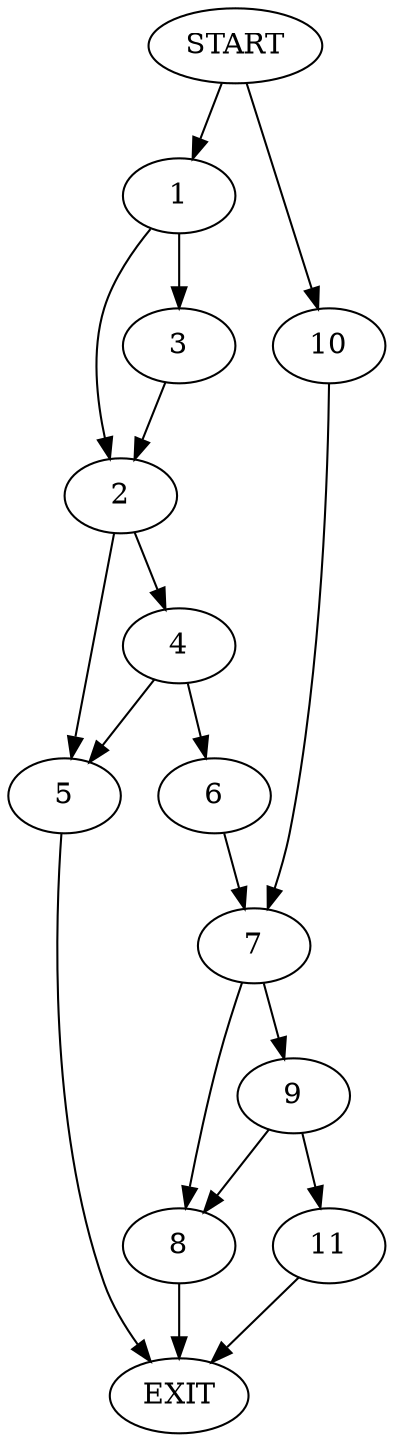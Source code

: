digraph {
0 [label="START"]
12 [label="EXIT"]
0 -> 1
1 -> 2
1 -> 3
3 -> 2
2 -> 4
2 -> 5
5 -> 12
4 -> 5
4 -> 6
6 -> 7
7 -> 8
7 -> 9
0 -> 10
10 -> 7
9 -> 8
9 -> 11
8 -> 12
11 -> 12
}
